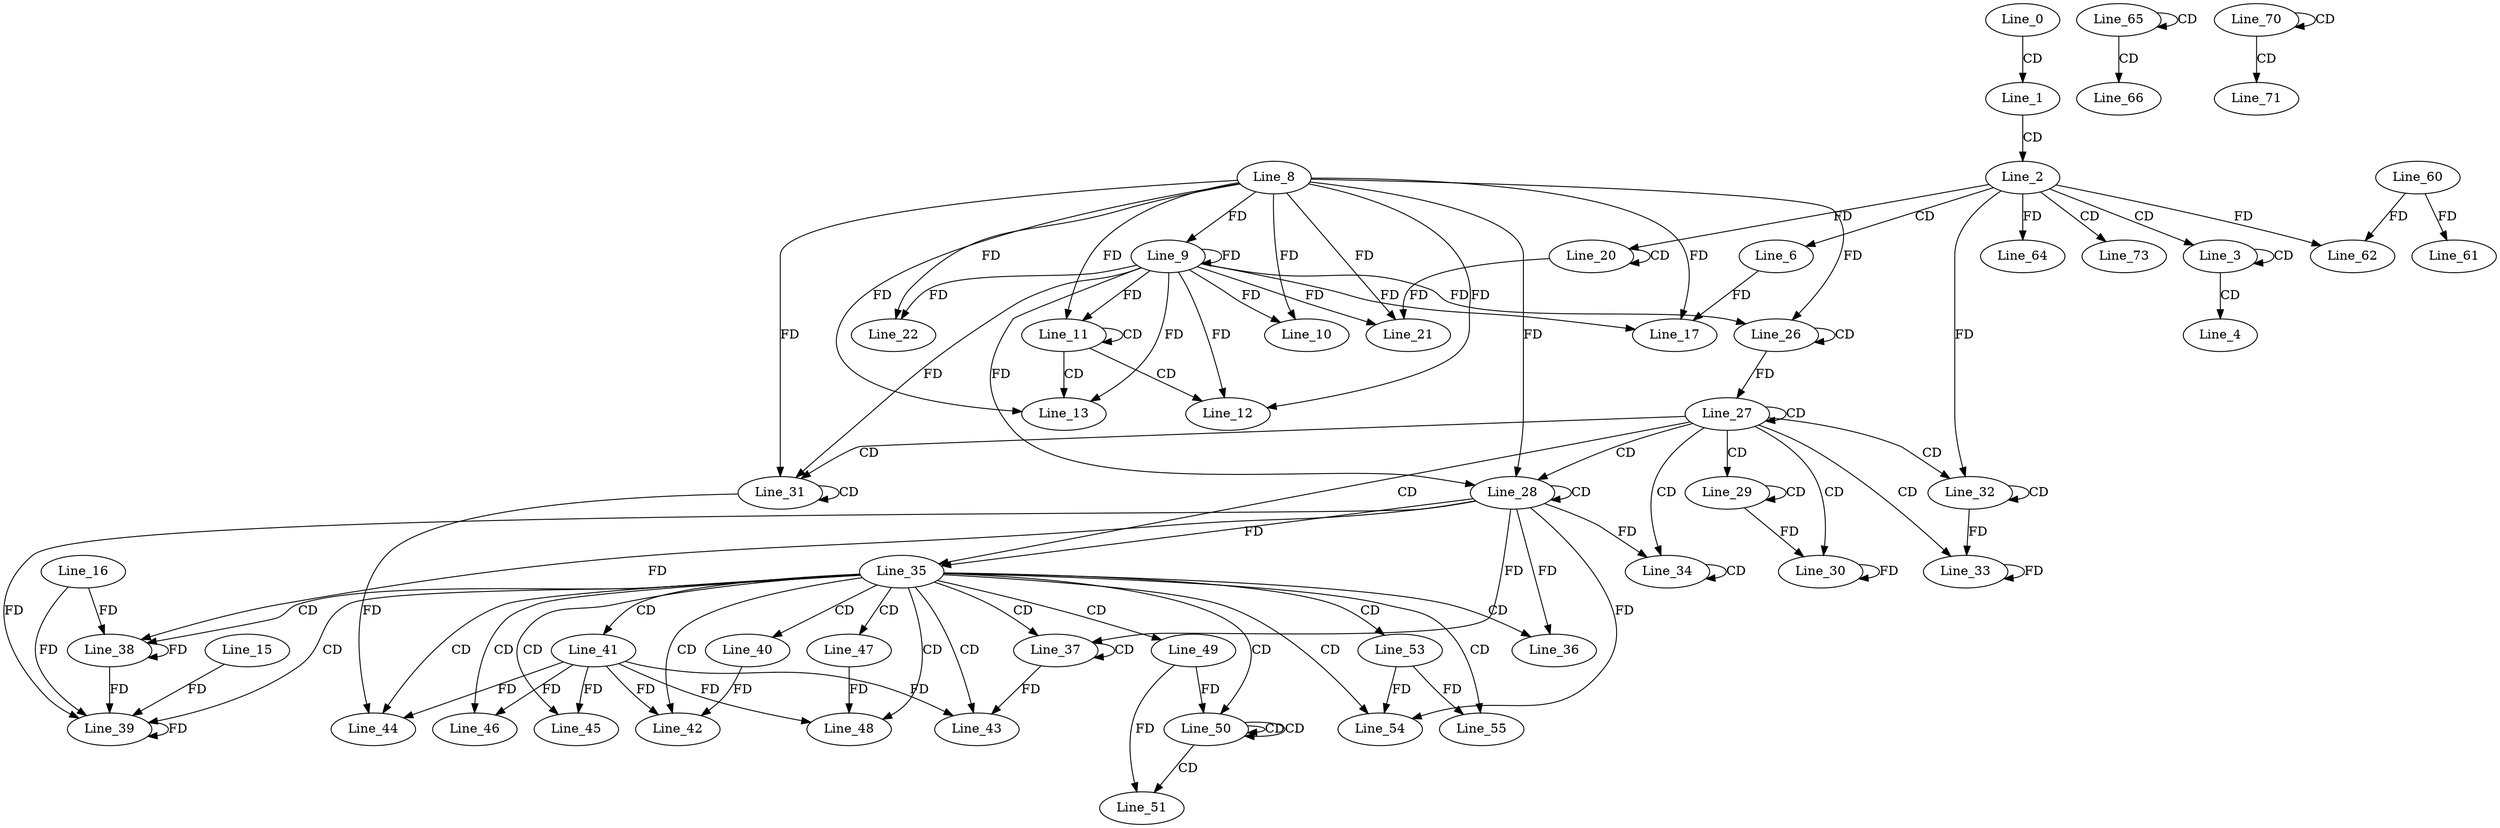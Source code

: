 digraph G {
  Line_0;
  Line_1;
  Line_2;
  Line_3;
  Line_3;
  Line_4;
  Line_6;
  Line_8;
  Line_9;
  Line_10;
  Line_10;
  Line_11;
  Line_11;
  Line_11;
  Line_12;
  Line_13;
  Line_17;
  Line_20;
  Line_20;
  Line_21;
  Line_22;
  Line_26;
  Line_26;
  Line_26;
  Line_27;
  Line_27;
  Line_27;
  Line_28;
  Line_28;
  Line_29;
  Line_29;
  Line_30;
  Line_30;
  Line_31;
  Line_31;
  Line_32;
  Line_32;
  Line_32;
  Line_33;
  Line_33;
  Line_33;
  Line_34;
  Line_34;
  Line_34;
  Line_35;
  Line_35;
  Line_36;
  Line_37;
  Line_37;
  Line_38;
  Line_16;
  Line_38;
  Line_38;
  Line_39;
  Line_15;
  Line_39;
  Line_39;
  Line_39;
  Line_40;
  Line_41;
  Line_42;
  Line_43;
  Line_44;
  Line_44;
  Line_45;
  Line_46;
  Line_47;
  Line_48;
  Line_49;
  Line_50;
  Line_50;
  Line_50;
  Line_51;
  Line_53;
  Line_54;
  Line_54;
  Line_55;
  Line_60;
  Line_61;
  Line_62;
  Line_64;
  Line_65;
  Line_65;
  Line_66;
  Line_70;
  Line_70;
  Line_71;
  Line_73;
  Line_0 -> Line_1 [ label="CD" ];
  Line_1 -> Line_2 [ label="CD" ];
  Line_2 -> Line_3 [ label="CD" ];
  Line_3 -> Line_3 [ label="CD" ];
  Line_3 -> Line_4 [ label="CD" ];
  Line_2 -> Line_6 [ label="CD" ];
  Line_8 -> Line_9 [ label="FD" ];
  Line_9 -> Line_9 [ label="FD" ];
  Line_8 -> Line_10 [ label="FD" ];
  Line_9 -> Line_10 [ label="FD" ];
  Line_11 -> Line_11 [ label="CD" ];
  Line_8 -> Line_11 [ label="FD" ];
  Line_9 -> Line_11 [ label="FD" ];
  Line_11 -> Line_12 [ label="CD" ];
  Line_8 -> Line_12 [ label="FD" ];
  Line_9 -> Line_12 [ label="FD" ];
  Line_11 -> Line_13 [ label="CD" ];
  Line_8 -> Line_13 [ label="FD" ];
  Line_9 -> Line_13 [ label="FD" ];
  Line_6 -> Line_17 [ label="FD" ];
  Line_8 -> Line_17 [ label="FD" ];
  Line_9 -> Line_17 [ label="FD" ];
  Line_20 -> Line_20 [ label="CD" ];
  Line_2 -> Line_20 [ label="FD" ];
  Line_8 -> Line_21 [ label="FD" ];
  Line_9 -> Line_21 [ label="FD" ];
  Line_20 -> Line_21 [ label="FD" ];
  Line_8 -> Line_22 [ label="FD" ];
  Line_9 -> Line_22 [ label="FD" ];
  Line_26 -> Line_26 [ label="CD" ];
  Line_8 -> Line_26 [ label="FD" ];
  Line_9 -> Line_26 [ label="FD" ];
  Line_27 -> Line_27 [ label="CD" ];
  Line_26 -> Line_27 [ label="FD" ];
  Line_27 -> Line_28 [ label="CD" ];
  Line_28 -> Line_28 [ label="CD" ];
  Line_8 -> Line_28 [ label="FD" ];
  Line_9 -> Line_28 [ label="FD" ];
  Line_27 -> Line_29 [ label="CD" ];
  Line_29 -> Line_29 [ label="CD" ];
  Line_27 -> Line_30 [ label="CD" ];
  Line_29 -> Line_30 [ label="FD" ];
  Line_30 -> Line_30 [ label="FD" ];
  Line_27 -> Line_31 [ label="CD" ];
  Line_31 -> Line_31 [ label="CD" ];
  Line_8 -> Line_31 [ label="FD" ];
  Line_9 -> Line_31 [ label="FD" ];
  Line_27 -> Line_32 [ label="CD" ];
  Line_32 -> Line_32 [ label="CD" ];
  Line_2 -> Line_32 [ label="FD" ];
  Line_27 -> Line_33 [ label="CD" ];
  Line_32 -> Line_33 [ label="FD" ];
  Line_33 -> Line_33 [ label="FD" ];
  Line_27 -> Line_34 [ label="CD" ];
  Line_34 -> Line_34 [ label="CD" ];
  Line_28 -> Line_34 [ label="FD" ];
  Line_27 -> Line_35 [ label="CD" ];
  Line_28 -> Line_35 [ label="FD" ];
  Line_35 -> Line_36 [ label="CD" ];
  Line_28 -> Line_36 [ label="FD" ];
  Line_35 -> Line_37 [ label="CD" ];
  Line_37 -> Line_37 [ label="CD" ];
  Line_28 -> Line_37 [ label="FD" ];
  Line_35 -> Line_38 [ label="CD" ];
  Line_16 -> Line_38 [ label="FD" ];
  Line_38 -> Line_38 [ label="FD" ];
  Line_28 -> Line_38 [ label="FD" ];
  Line_35 -> Line_39 [ label="CD" ];
  Line_15 -> Line_39 [ label="FD" ];
  Line_39 -> Line_39 [ label="FD" ];
  Line_16 -> Line_39 [ label="FD" ];
  Line_38 -> Line_39 [ label="FD" ];
  Line_28 -> Line_39 [ label="FD" ];
  Line_35 -> Line_40 [ label="CD" ];
  Line_35 -> Line_41 [ label="CD" ];
  Line_35 -> Line_42 [ label="CD" ];
  Line_41 -> Line_42 [ label="FD" ];
  Line_40 -> Line_42 [ label="FD" ];
  Line_35 -> Line_43 [ label="CD" ];
  Line_41 -> Line_43 [ label="FD" ];
  Line_37 -> Line_43 [ label="FD" ];
  Line_35 -> Line_44 [ label="CD" ];
  Line_41 -> Line_44 [ label="FD" ];
  Line_31 -> Line_44 [ label="FD" ];
  Line_35 -> Line_45 [ label="CD" ];
  Line_41 -> Line_45 [ label="FD" ];
  Line_35 -> Line_46 [ label="CD" ];
  Line_41 -> Line_46 [ label="FD" ];
  Line_35 -> Line_47 [ label="CD" ];
  Line_35 -> Line_48 [ label="CD" ];
  Line_47 -> Line_48 [ label="FD" ];
  Line_41 -> Line_48 [ label="FD" ];
  Line_35 -> Line_49 [ label="CD" ];
  Line_35 -> Line_50 [ label="CD" ];
  Line_50 -> Line_50 [ label="CD" ];
  Line_50 -> Line_50 [ label="CD" ];
  Line_49 -> Line_50 [ label="FD" ];
  Line_50 -> Line_51 [ label="CD" ];
  Line_49 -> Line_51 [ label="FD" ];
  Line_35 -> Line_53 [ label="CD" ];
  Line_35 -> Line_54 [ label="CD" ];
  Line_53 -> Line_54 [ label="FD" ];
  Line_28 -> Line_54 [ label="FD" ];
  Line_35 -> Line_55 [ label="CD" ];
  Line_53 -> Line_55 [ label="FD" ];
  Line_60 -> Line_61 [ label="FD" ];
  Line_2 -> Line_62 [ label="FD" ];
  Line_60 -> Line_62 [ label="FD" ];
  Line_2 -> Line_64 [ label="FD" ];
  Line_65 -> Line_65 [ label="CD" ];
  Line_65 -> Line_66 [ label="CD" ];
  Line_70 -> Line_70 [ label="CD" ];
  Line_70 -> Line_71 [ label="CD" ];
  Line_2 -> Line_73 [ label="CD" ];
}
